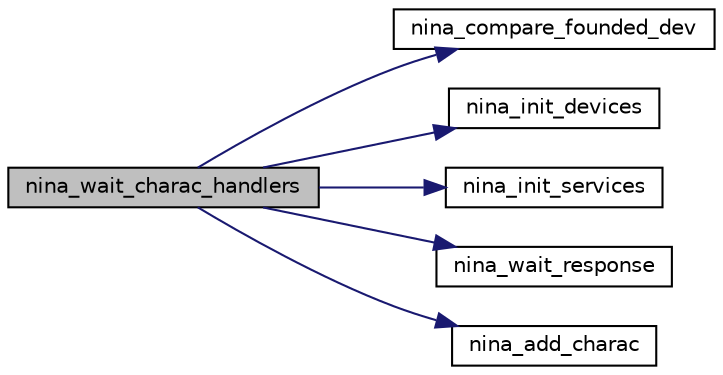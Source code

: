 digraph "nina_wait_charac_handlers"
{
  edge [fontname="Helvetica",fontsize="10",labelfontname="Helvetica",labelfontsize="10"];
  node [fontname="Helvetica",fontsize="10",shape=record];
  rankdir="LR";
  Node1 [label="nina_wait_charac_handlers",height=0.2,width=0.4,color="black", fillcolor="grey75", style="filled", fontcolor="black"];
  Node1 -> Node2 [color="midnightblue",fontsize="10",style="solid",fontname="Helvetica"];
  Node2 [label="nina_compare_founded_dev",height=0.2,width=0.4,color="black", fillcolor="white", style="filled",URL="$group___n_i_n_a-_b3.html#ga6a2104cf103f6dcc564b7c2a0eb7b71e"];
  Node1 -> Node3 [color="midnightblue",fontsize="10",style="solid",fontname="Helvetica"];
  Node3 [label="nina_init_devices",height=0.2,width=0.4,color="black", fillcolor="white", style="filled",URL="$group___n_i_n_a-_b3.html#ga6823bc17be2aa9d10cdb13c9bc89f811"];
  Node1 -> Node4 [color="midnightblue",fontsize="10",style="solid",fontname="Helvetica"];
  Node4 [label="nina_init_services",height=0.2,width=0.4,color="black", fillcolor="white", style="filled",URL="$group___n_i_n_a-_b3.html#ga2185f3750c2428c9362a7754e31fdc52"];
  Node1 -> Node5 [color="midnightblue",fontsize="10",style="solid",fontname="Helvetica"];
  Node5 [label="nina_wait_response",height=0.2,width=0.4,color="black", fillcolor="white", style="filled",URL="$group___n_i_n_a-_b3.html#gad7a5cfeff7bbe72aba0e7b4a21c0d574"];
  Node1 -> Node6 [color="midnightblue",fontsize="10",style="solid",fontname="Helvetica"];
  Node6 [label="nina_add_charac",height=0.2,width=0.4,color="black", fillcolor="white", style="filled",URL="$group___n_i_n_a-_b3.html#ga2d62b1825af7b60c2bdb7dcbc1a4fc3e",tooltip="Create characteristic for device in server mode. "];
}
